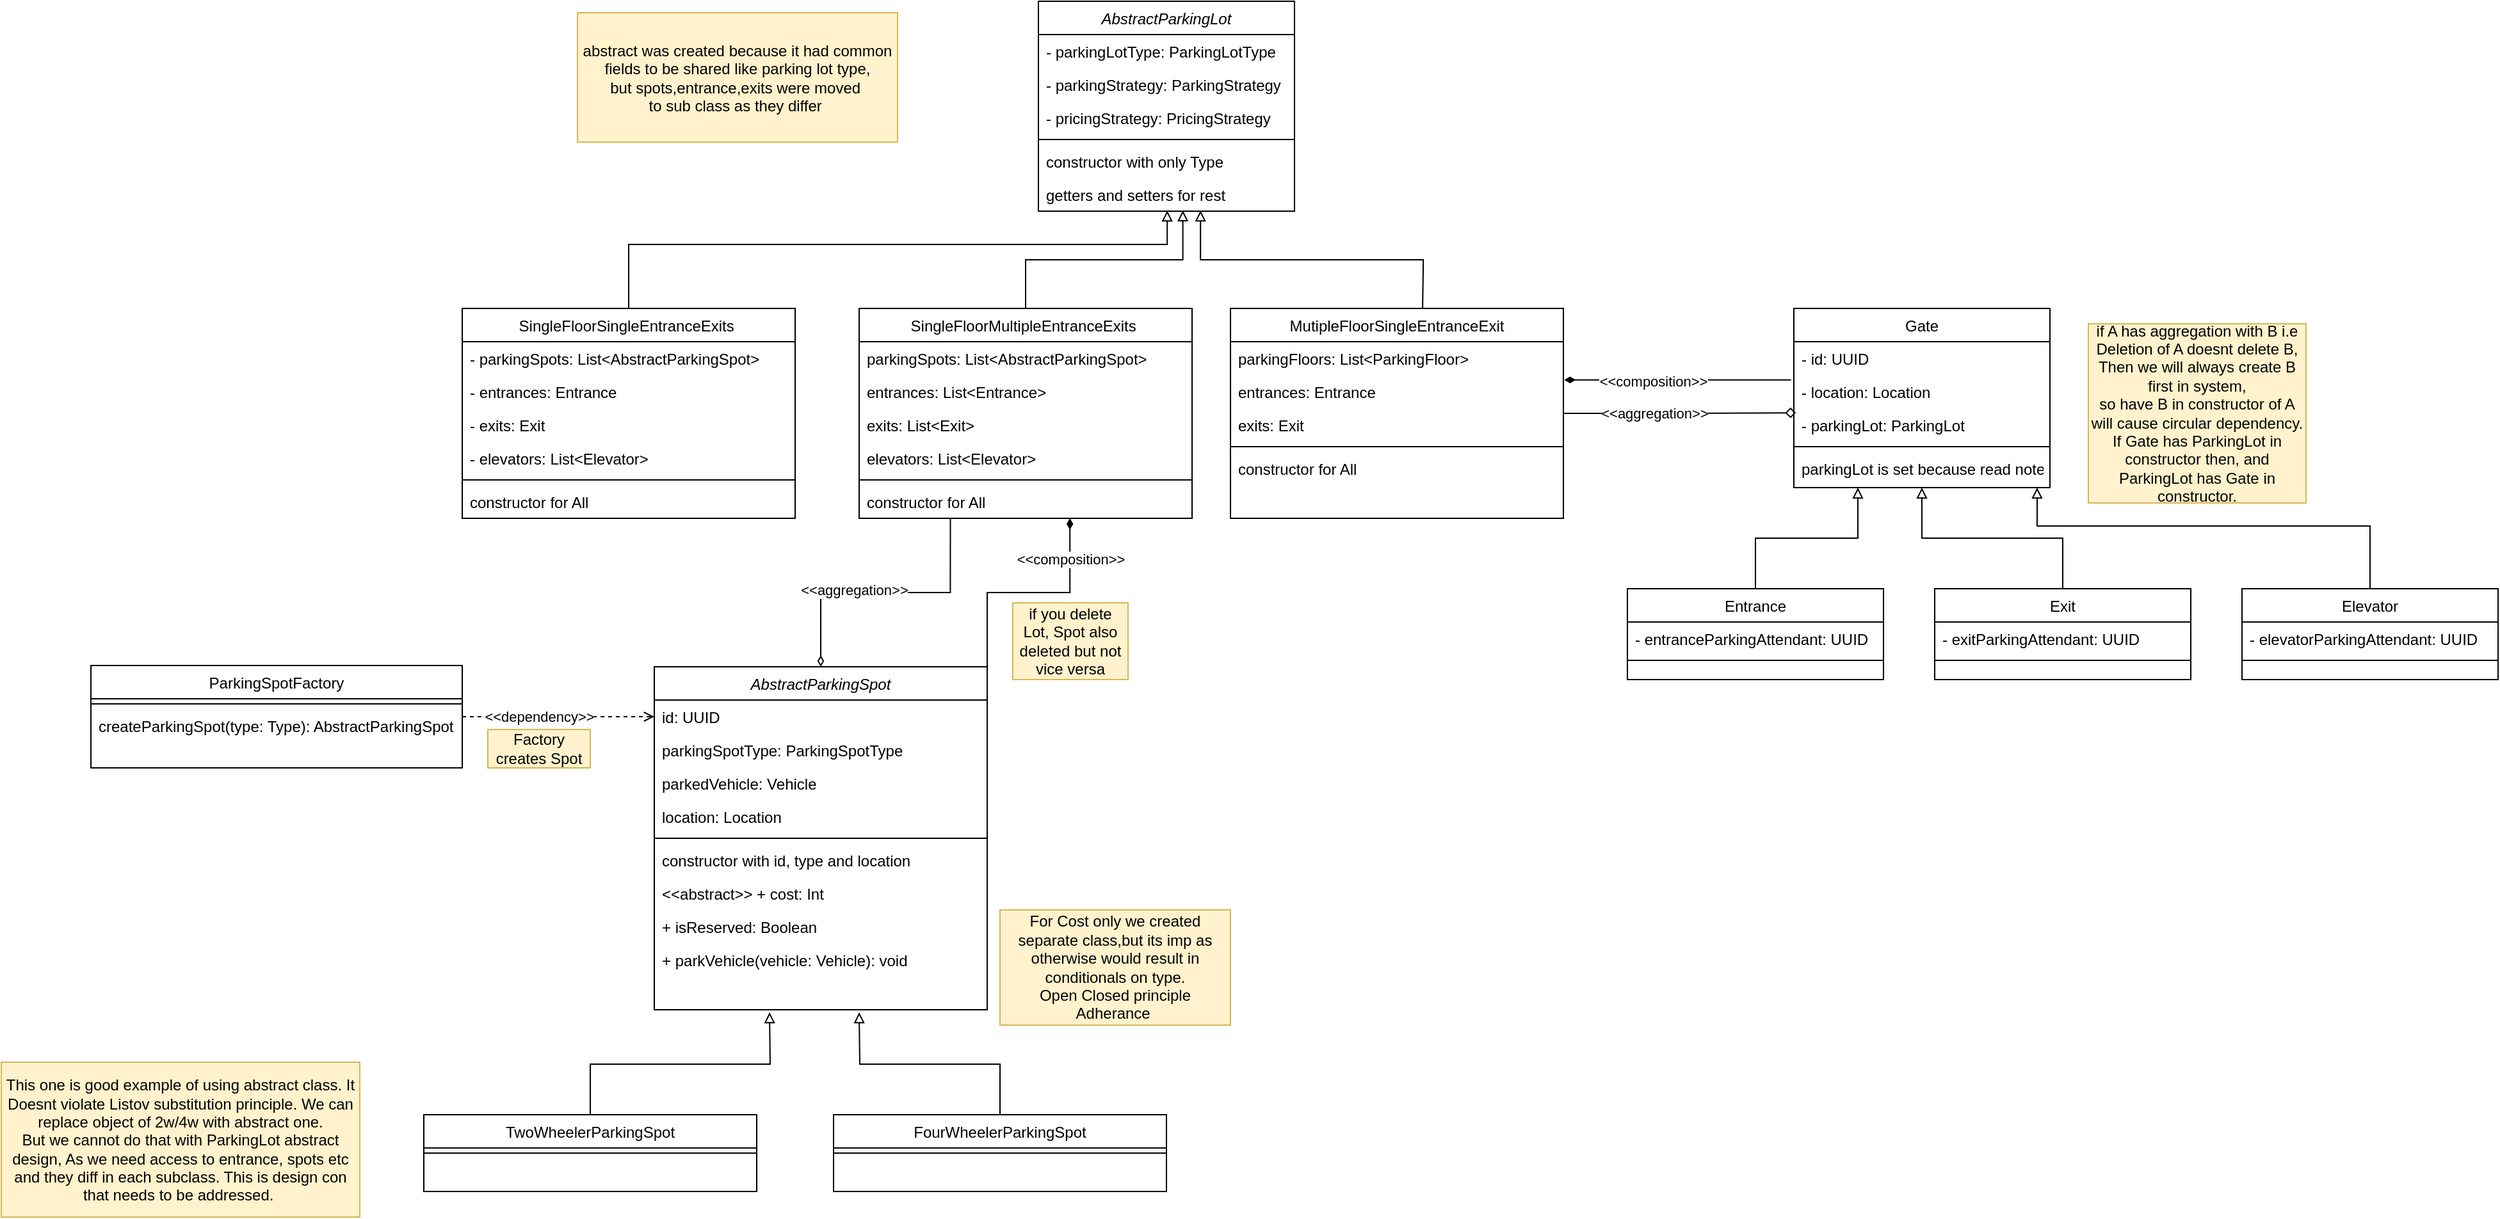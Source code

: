 <mxfile version="22.1.4" type="github">
  <diagram id="C5RBs43oDa-KdzZeNtuy" name="Page-1">
    <mxGraphModel dx="2947" dy="1182" grid="1" gridSize="10" guides="1" tooltips="1" connect="1" arrows="1" fold="1" page="1" pageScale="1" pageWidth="827" pageHeight="1169" math="0" shadow="0">
      <root>
        <mxCell id="WIyWlLk6GJQsqaUBKTNV-0" />
        <mxCell id="WIyWlLk6GJQsqaUBKTNV-1" parent="WIyWlLk6GJQsqaUBKTNV-0" />
        <mxCell id="zkfFHV4jXpPFQw0GAbJ--0" value="AbstractParkingLot" style="swimlane;fontStyle=2;align=center;verticalAlign=top;childLayout=stackLayout;horizontal=1;startSize=26;horizontalStack=0;resizeParent=1;resizeLast=0;collapsible=1;marginBottom=0;rounded=0;shadow=0;strokeWidth=1;" parent="WIyWlLk6GJQsqaUBKTNV-1" vertex="1">
          <mxGeometry x="220" y="120" width="200" height="164" as="geometry">
            <mxRectangle x="230" y="140" width="160" height="26" as="alternateBounds" />
          </mxGeometry>
        </mxCell>
        <mxCell id="zkfFHV4jXpPFQw0GAbJ--1" value="- parkingLotType: ParkingLotType" style="text;align=left;verticalAlign=top;spacingLeft=4;spacingRight=4;overflow=hidden;rotatable=0;points=[[0,0.5],[1,0.5]];portConstraint=eastwest;" parent="zkfFHV4jXpPFQw0GAbJ--0" vertex="1">
          <mxGeometry y="26" width="200" height="26" as="geometry" />
        </mxCell>
        <mxCell id="zkfFHV4jXpPFQw0GAbJ--2" value="- parkingStrategy: ParkingStrategy" style="text;align=left;verticalAlign=top;spacingLeft=4;spacingRight=4;overflow=hidden;rotatable=0;points=[[0,0.5],[1,0.5]];portConstraint=eastwest;rounded=0;shadow=0;html=0;" parent="zkfFHV4jXpPFQw0GAbJ--0" vertex="1">
          <mxGeometry y="52" width="200" height="26" as="geometry" />
        </mxCell>
        <mxCell id="zkfFHV4jXpPFQw0GAbJ--3" value="- pricingStrategy: PricingStrategy" style="text;align=left;verticalAlign=top;spacingLeft=4;spacingRight=4;overflow=hidden;rotatable=0;points=[[0,0.5],[1,0.5]];portConstraint=eastwest;rounded=0;shadow=0;html=0;" parent="zkfFHV4jXpPFQw0GAbJ--0" vertex="1">
          <mxGeometry y="78" width="200" height="26" as="geometry" />
        </mxCell>
        <mxCell id="zkfFHV4jXpPFQw0GAbJ--4" value="" style="line;html=1;strokeWidth=1;align=left;verticalAlign=middle;spacingTop=-1;spacingLeft=3;spacingRight=3;rotatable=0;labelPosition=right;points=[];portConstraint=eastwest;" parent="zkfFHV4jXpPFQw0GAbJ--0" vertex="1">
          <mxGeometry y="104" width="200" height="8" as="geometry" />
        </mxCell>
        <mxCell id="zkfFHV4jXpPFQw0GAbJ--10" value="constructor with only Type" style="text;align=left;verticalAlign=top;spacingLeft=4;spacingRight=4;overflow=hidden;rotatable=0;points=[[0,0.5],[1,0.5]];portConstraint=eastwest;fontStyle=0" parent="zkfFHV4jXpPFQw0GAbJ--0" vertex="1">
          <mxGeometry y="112" width="200" height="26" as="geometry" />
        </mxCell>
        <mxCell id="uMtCKj9RWDegAGL961Xb-13" value="getters and setters for rest" style="text;align=left;verticalAlign=top;spacingLeft=4;spacingRight=4;overflow=hidden;rotatable=0;points=[[0,0.5],[1,0.5]];portConstraint=eastwest;fontStyle=0" parent="zkfFHV4jXpPFQw0GAbJ--0" vertex="1">
          <mxGeometry y="138" width="200" height="26" as="geometry" />
        </mxCell>
        <mxCell id="hVBE4-v0_V8PISyGows--42" style="edgeStyle=orthogonalEdgeStyle;rounded=0;orthogonalLoop=1;jettySize=auto;html=1;entryX=0.5;entryY=0;entryDx=0;entryDy=0;endArrow=diamondThin;endFill=0;exitX=0.274;exitY=0.998;exitDx=0;exitDy=0;exitPerimeter=0;" edge="1" parent="WIyWlLk6GJQsqaUBKTNV-1" source="zkfFHV4jXpPFQw0GAbJ--11" target="hVBE4-v0_V8PISyGows--8">
          <mxGeometry relative="1" as="geometry" />
        </mxCell>
        <mxCell id="hVBE4-v0_V8PISyGows--45" value="&amp;lt;&amp;lt;aggregation&amp;gt;&amp;gt;" style="edgeLabel;html=1;align=center;verticalAlign=middle;resizable=0;points=[];" vertex="1" connectable="0" parent="hVBE4-v0_V8PISyGows--42">
          <mxGeometry x="0.228" y="-2" relative="1" as="geometry">
            <mxPoint as="offset" />
          </mxGeometry>
        </mxCell>
        <mxCell id="zkfFHV4jXpPFQw0GAbJ--6" value="SingleFloorMultipleEntranceExits " style="swimlane;fontStyle=0;align=center;verticalAlign=top;childLayout=stackLayout;horizontal=1;startSize=26;horizontalStack=0;resizeParent=1;resizeLast=0;collapsible=1;marginBottom=0;rounded=0;shadow=0;strokeWidth=1;" parent="WIyWlLk6GJQsqaUBKTNV-1" vertex="1">
          <mxGeometry x="80" y="360" width="260" height="164" as="geometry">
            <mxRectangle x="130" y="380" width="160" height="26" as="alternateBounds" />
          </mxGeometry>
        </mxCell>
        <mxCell id="zkfFHV4jXpPFQw0GAbJ--7" value="parkingSpots: List&lt;AbstractParkingSpot&gt;" style="text;align=left;verticalAlign=top;spacingLeft=4;spacingRight=4;overflow=hidden;rotatable=0;points=[[0,0.5],[1,0.5]];portConstraint=eastwest;" parent="zkfFHV4jXpPFQw0GAbJ--6" vertex="1">
          <mxGeometry y="26" width="260" height="26" as="geometry" />
        </mxCell>
        <mxCell id="zkfFHV4jXpPFQw0GAbJ--8" value="entrances: List&lt;Entrance&gt;" style="text;align=left;verticalAlign=top;spacingLeft=4;spacingRight=4;overflow=hidden;rotatable=0;points=[[0,0.5],[1,0.5]];portConstraint=eastwest;rounded=0;shadow=0;html=0;" parent="zkfFHV4jXpPFQw0GAbJ--6" vertex="1">
          <mxGeometry y="52" width="260" height="26" as="geometry" />
        </mxCell>
        <mxCell id="uMtCKj9RWDegAGL961Xb-15" value="exits: List&lt;Exit&gt;" style="text;align=left;verticalAlign=top;spacingLeft=4;spacingRight=4;overflow=hidden;rotatable=0;points=[[0,0.5],[1,0.5]];portConstraint=eastwest;rounded=0;shadow=0;html=0;" parent="zkfFHV4jXpPFQw0GAbJ--6" vertex="1">
          <mxGeometry y="78" width="260" height="26" as="geometry" />
        </mxCell>
        <mxCell id="uMtCKj9RWDegAGL961Xb-16" value="elevators: List&lt;Elevator&gt;" style="text;align=left;verticalAlign=top;spacingLeft=4;spacingRight=4;overflow=hidden;rotatable=0;points=[[0,0.5],[1,0.5]];portConstraint=eastwest;rounded=0;shadow=0;html=0;" parent="zkfFHV4jXpPFQw0GAbJ--6" vertex="1">
          <mxGeometry y="104" width="260" height="26" as="geometry" />
        </mxCell>
        <mxCell id="zkfFHV4jXpPFQw0GAbJ--9" value="" style="line;html=1;strokeWidth=1;align=left;verticalAlign=middle;spacingTop=-1;spacingLeft=3;spacingRight=3;rotatable=0;labelPosition=right;points=[];portConstraint=eastwest;" parent="zkfFHV4jXpPFQw0GAbJ--6" vertex="1">
          <mxGeometry y="130" width="260" height="8" as="geometry" />
        </mxCell>
        <mxCell id="zkfFHV4jXpPFQw0GAbJ--11" value="constructor for All" style="text;align=left;verticalAlign=top;spacingLeft=4;spacingRight=4;overflow=hidden;rotatable=0;points=[[0,0.5],[1,0.5]];portConstraint=eastwest;" parent="zkfFHV4jXpPFQw0GAbJ--6" vertex="1">
          <mxGeometry y="138" width="260" height="26" as="geometry" />
        </mxCell>
        <mxCell id="uMtCKj9RWDegAGL961Xb-27" style="edgeStyle=orthogonalEdgeStyle;rounded=0;orthogonalLoop=1;jettySize=auto;html=1;endArrow=block;endFill=0;entryX=0.503;entryY=0.981;entryDx=0;entryDy=0;entryPerimeter=0;" parent="WIyWlLk6GJQsqaUBKTNV-1" source="uMtCKj9RWDegAGL961Xb-17" target="uMtCKj9RWDegAGL961Xb-13" edge="1">
          <mxGeometry relative="1" as="geometry">
            <mxPoint x="320" y="290" as="targetPoint" />
            <Array as="points">
              <mxPoint x="-100" y="310" />
              <mxPoint x="321" y="310" />
            </Array>
          </mxGeometry>
        </mxCell>
        <mxCell id="uMtCKj9RWDegAGL961Xb-17" value="SingleFloorSingleEntranceExits " style="swimlane;fontStyle=0;align=center;verticalAlign=top;childLayout=stackLayout;horizontal=1;startSize=26;horizontalStack=0;resizeParent=1;resizeLast=0;collapsible=1;marginBottom=0;rounded=0;shadow=0;strokeWidth=1;" parent="WIyWlLk6GJQsqaUBKTNV-1" vertex="1">
          <mxGeometry x="-230" y="360" width="260" height="164" as="geometry">
            <mxRectangle x="130" y="380" width="160" height="26" as="alternateBounds" />
          </mxGeometry>
        </mxCell>
        <mxCell id="uMtCKj9RWDegAGL961Xb-18" value="- parkingSpots: List&lt;AbstractParkingSpot&gt;" style="text;align=left;verticalAlign=top;spacingLeft=4;spacingRight=4;overflow=hidden;rotatable=0;points=[[0,0.5],[1,0.5]];portConstraint=eastwest;" parent="uMtCKj9RWDegAGL961Xb-17" vertex="1">
          <mxGeometry y="26" width="260" height="26" as="geometry" />
        </mxCell>
        <mxCell id="uMtCKj9RWDegAGL961Xb-19" value="- entrances: Entrance" style="text;align=left;verticalAlign=top;spacingLeft=4;spacingRight=4;overflow=hidden;rotatable=0;points=[[0,0.5],[1,0.5]];portConstraint=eastwest;rounded=0;shadow=0;html=0;" parent="uMtCKj9RWDegAGL961Xb-17" vertex="1">
          <mxGeometry y="52" width="260" height="26" as="geometry" />
        </mxCell>
        <mxCell id="uMtCKj9RWDegAGL961Xb-20" value="- exits: Exit" style="text;align=left;verticalAlign=top;spacingLeft=4;spacingRight=4;overflow=hidden;rotatable=0;points=[[0,0.5],[1,0.5]];portConstraint=eastwest;rounded=0;shadow=0;html=0;" parent="uMtCKj9RWDegAGL961Xb-17" vertex="1">
          <mxGeometry y="78" width="260" height="26" as="geometry" />
        </mxCell>
        <mxCell id="uMtCKj9RWDegAGL961Xb-21" value="- elevators: List&lt;Elevator&gt;" style="text;align=left;verticalAlign=top;spacingLeft=4;spacingRight=4;overflow=hidden;rotatable=0;points=[[0,0.5],[1,0.5]];portConstraint=eastwest;rounded=0;shadow=0;html=0;" parent="uMtCKj9RWDegAGL961Xb-17" vertex="1">
          <mxGeometry y="104" width="260" height="26" as="geometry" />
        </mxCell>
        <mxCell id="uMtCKj9RWDegAGL961Xb-22" value="" style="line;html=1;strokeWidth=1;align=left;verticalAlign=middle;spacingTop=-1;spacingLeft=3;spacingRight=3;rotatable=0;labelPosition=right;points=[];portConstraint=eastwest;" parent="uMtCKj9RWDegAGL961Xb-17" vertex="1">
          <mxGeometry y="130" width="260" height="8" as="geometry" />
        </mxCell>
        <mxCell id="uMtCKj9RWDegAGL961Xb-23" value="constructor for All" style="text;align=left;verticalAlign=top;spacingLeft=4;spacingRight=4;overflow=hidden;rotatable=0;points=[[0,0.5],[1,0.5]];portConstraint=eastwest;" parent="uMtCKj9RWDegAGL961Xb-17" vertex="1">
          <mxGeometry y="138" width="260" height="26" as="geometry" />
        </mxCell>
        <mxCell id="uMtCKj9RWDegAGL961Xb-28" style="edgeStyle=orthogonalEdgeStyle;rounded=0;orthogonalLoop=1;jettySize=auto;html=1;entryX=0.564;entryY=0.977;entryDx=0;entryDy=0;entryPerimeter=0;endArrow=block;endFill=0;" parent="WIyWlLk6GJQsqaUBKTNV-1" source="zkfFHV4jXpPFQw0GAbJ--6" target="uMtCKj9RWDegAGL961Xb-13" edge="1">
          <mxGeometry relative="1" as="geometry" />
        </mxCell>
        <mxCell id="uMtCKj9RWDegAGL961Xb-29" style="edgeStyle=orthogonalEdgeStyle;rounded=0;orthogonalLoop=1;jettySize=auto;html=1;entryX=0.633;entryY=0.981;entryDx=0;entryDy=0;entryPerimeter=0;endArrow=block;endFill=0;" parent="WIyWlLk6GJQsqaUBKTNV-1" target="uMtCKj9RWDegAGL961Xb-13" edge="1">
          <mxGeometry relative="1" as="geometry">
            <mxPoint x="520.059" y="360" as="sourcePoint" />
          </mxGeometry>
        </mxCell>
        <mxCell id="hVBE4-v0_V8PISyGows--0" value="MutipleFloorSingleEntranceExit" style="swimlane;fontStyle=0;align=center;verticalAlign=top;childLayout=stackLayout;horizontal=1;startSize=26;horizontalStack=0;resizeParent=1;resizeLast=0;collapsible=1;marginBottom=0;rounded=0;shadow=0;strokeWidth=1;" vertex="1" parent="WIyWlLk6GJQsqaUBKTNV-1">
          <mxGeometry x="370" y="360" width="260" height="164" as="geometry">
            <mxRectangle x="130" y="380" width="160" height="26" as="alternateBounds" />
          </mxGeometry>
        </mxCell>
        <mxCell id="hVBE4-v0_V8PISyGows--1" value="parkingFloors: List&lt;ParkingFloor&gt;" style="text;align=left;verticalAlign=top;spacingLeft=4;spacingRight=4;overflow=hidden;rotatable=0;points=[[0,0.5],[1,0.5]];portConstraint=eastwest;" vertex="1" parent="hVBE4-v0_V8PISyGows--0">
          <mxGeometry y="26" width="260" height="26" as="geometry" />
        </mxCell>
        <mxCell id="hVBE4-v0_V8PISyGows--2" value="entrances: Entrance" style="text;align=left;verticalAlign=top;spacingLeft=4;spacingRight=4;overflow=hidden;rotatable=0;points=[[0,0.5],[1,0.5]];portConstraint=eastwest;rounded=0;shadow=0;html=0;" vertex="1" parent="hVBE4-v0_V8PISyGows--0">
          <mxGeometry y="52" width="260" height="26" as="geometry" />
        </mxCell>
        <mxCell id="hVBE4-v0_V8PISyGows--3" value="exits: Exit" style="text;align=left;verticalAlign=top;spacingLeft=4;spacingRight=4;overflow=hidden;rotatable=0;points=[[0,0.5],[1,0.5]];portConstraint=eastwest;rounded=0;shadow=0;html=0;" vertex="1" parent="hVBE4-v0_V8PISyGows--0">
          <mxGeometry y="78" width="260" height="26" as="geometry" />
        </mxCell>
        <mxCell id="hVBE4-v0_V8PISyGows--5" value="" style="line;html=1;strokeWidth=1;align=left;verticalAlign=middle;spacingTop=-1;spacingLeft=3;spacingRight=3;rotatable=0;labelPosition=right;points=[];portConstraint=eastwest;" vertex="1" parent="hVBE4-v0_V8PISyGows--0">
          <mxGeometry y="104" width="260" height="8" as="geometry" />
        </mxCell>
        <mxCell id="hVBE4-v0_V8PISyGows--6" value="constructor for All" style="text;align=left;verticalAlign=top;spacingLeft=4;spacingRight=4;overflow=hidden;rotatable=0;points=[[0,0.5],[1,0.5]];portConstraint=eastwest;" vertex="1" parent="hVBE4-v0_V8PISyGows--0">
          <mxGeometry y="112" width="260" height="26" as="geometry" />
        </mxCell>
        <mxCell id="hVBE4-v0_V8PISyGows--7" value="abstract was created because it had common fields to be shared like parking lot type,&lt;br&gt;but spots,entrance,exits were moved&amp;nbsp;&lt;br&gt;to sub class as they differ&amp;nbsp;" style="rounded=0;whiteSpace=wrap;html=1;fillColor=#fff2cc;strokeColor=#d6b656;" vertex="1" parent="WIyWlLk6GJQsqaUBKTNV-1">
          <mxGeometry x="-140" y="129" width="250" height="101" as="geometry" />
        </mxCell>
        <mxCell id="hVBE4-v0_V8PISyGows--8" value="AbstractParkingSpot" style="swimlane;fontStyle=2;align=center;verticalAlign=top;childLayout=stackLayout;horizontal=1;startSize=26;horizontalStack=0;resizeParent=1;resizeLast=0;collapsible=1;marginBottom=0;rounded=0;shadow=0;strokeWidth=1;" vertex="1" parent="WIyWlLk6GJQsqaUBKTNV-1">
          <mxGeometry x="-80" y="640" width="260" height="268" as="geometry">
            <mxRectangle x="130" y="380" width="160" height="26" as="alternateBounds" />
          </mxGeometry>
        </mxCell>
        <mxCell id="hVBE4-v0_V8PISyGows--9" value="id: UUID" style="text;align=left;verticalAlign=top;spacingLeft=4;spacingRight=4;overflow=hidden;rotatable=0;points=[[0,0.5],[1,0.5]];portConstraint=eastwest;" vertex="1" parent="hVBE4-v0_V8PISyGows--8">
          <mxGeometry y="26" width="260" height="26" as="geometry" />
        </mxCell>
        <mxCell id="hVBE4-v0_V8PISyGows--10" value="parkingSpotType: ParkingSpotType" style="text;align=left;verticalAlign=top;spacingLeft=4;spacingRight=4;overflow=hidden;rotatable=0;points=[[0,0.5],[1,0.5]];portConstraint=eastwest;rounded=0;shadow=0;html=0;" vertex="1" parent="hVBE4-v0_V8PISyGows--8">
          <mxGeometry y="52" width="260" height="26" as="geometry" />
        </mxCell>
        <mxCell id="hVBE4-v0_V8PISyGows--11" value="parkedVehicle: Vehicle" style="text;align=left;verticalAlign=top;spacingLeft=4;spacingRight=4;overflow=hidden;rotatable=0;points=[[0,0.5],[1,0.5]];portConstraint=eastwest;rounded=0;shadow=0;html=0;" vertex="1" parent="hVBE4-v0_V8PISyGows--8">
          <mxGeometry y="78" width="260" height="26" as="geometry" />
        </mxCell>
        <mxCell id="hVBE4-v0_V8PISyGows--12" value="location: Location" style="text;align=left;verticalAlign=top;spacingLeft=4;spacingRight=4;overflow=hidden;rotatable=0;points=[[0,0.5],[1,0.5]];portConstraint=eastwest;rounded=0;shadow=0;html=0;" vertex="1" parent="hVBE4-v0_V8PISyGows--8">
          <mxGeometry y="104" width="260" height="26" as="geometry" />
        </mxCell>
        <mxCell id="hVBE4-v0_V8PISyGows--13" value="" style="line;html=1;strokeWidth=1;align=left;verticalAlign=middle;spacingTop=-1;spacingLeft=3;spacingRight=3;rotatable=0;labelPosition=right;points=[];portConstraint=eastwest;" vertex="1" parent="hVBE4-v0_V8PISyGows--8">
          <mxGeometry y="130" width="260" height="8" as="geometry" />
        </mxCell>
        <mxCell id="hVBE4-v0_V8PISyGows--14" value="constructor with id, type and location" style="text;align=left;verticalAlign=top;spacingLeft=4;spacingRight=4;overflow=hidden;rotatable=0;points=[[0,0.5],[1,0.5]];portConstraint=eastwest;" vertex="1" parent="hVBE4-v0_V8PISyGows--8">
          <mxGeometry y="138" width="260" height="26" as="geometry" />
        </mxCell>
        <mxCell id="hVBE4-v0_V8PISyGows--15" value="&lt;&lt;abstract&gt;&gt; + cost: Int" style="text;align=left;verticalAlign=top;spacingLeft=4;spacingRight=4;overflow=hidden;rotatable=0;points=[[0,0.5],[1,0.5]];portConstraint=eastwest;" vertex="1" parent="hVBE4-v0_V8PISyGows--8">
          <mxGeometry y="164" width="260" height="26" as="geometry" />
        </mxCell>
        <mxCell id="hVBE4-v0_V8PISyGows--16" value="+ isReserved: Boolean" style="text;align=left;verticalAlign=top;spacingLeft=4;spacingRight=4;overflow=hidden;rotatable=0;points=[[0,0.5],[1,0.5]];portConstraint=eastwest;" vertex="1" parent="hVBE4-v0_V8PISyGows--8">
          <mxGeometry y="190" width="260" height="26" as="geometry" />
        </mxCell>
        <mxCell id="hVBE4-v0_V8PISyGows--17" value="+ parkVehicle(vehicle: Vehicle): void" style="text;align=left;verticalAlign=top;spacingLeft=4;spacingRight=4;overflow=hidden;rotatable=0;points=[[0,0.5],[1,0.5]];portConstraint=eastwest;" vertex="1" parent="hVBE4-v0_V8PISyGows--8">
          <mxGeometry y="216" width="260" height="26" as="geometry" />
        </mxCell>
        <mxCell id="hVBE4-v0_V8PISyGows--47" style="edgeStyle=orthogonalEdgeStyle;rounded=0;orthogonalLoop=1;jettySize=auto;html=1;exitX=0.5;exitY=0;exitDx=0;exitDy=0;endArrow=block;endFill=0;" edge="1" parent="WIyWlLk6GJQsqaUBKTNV-1" source="hVBE4-v0_V8PISyGows--19">
          <mxGeometry relative="1" as="geometry">
            <mxPoint x="10" y="910" as="targetPoint" />
          </mxGeometry>
        </mxCell>
        <mxCell id="hVBE4-v0_V8PISyGows--19" value="TwoWheelerParkingSpot" style="swimlane;fontStyle=0;align=center;verticalAlign=top;childLayout=stackLayout;horizontal=1;startSize=26;horizontalStack=0;resizeParent=1;resizeLast=0;collapsible=1;marginBottom=0;rounded=0;shadow=0;strokeWidth=1;" vertex="1" parent="WIyWlLk6GJQsqaUBKTNV-1">
          <mxGeometry x="-260" y="990" width="260" height="60" as="geometry">
            <mxRectangle x="130" y="380" width="160" height="26" as="alternateBounds" />
          </mxGeometry>
        </mxCell>
        <mxCell id="hVBE4-v0_V8PISyGows--24" value="" style="line;html=1;strokeWidth=1;align=left;verticalAlign=middle;spacingTop=-1;spacingLeft=3;spacingRight=3;rotatable=0;labelPosition=right;points=[];portConstraint=eastwest;" vertex="1" parent="hVBE4-v0_V8PISyGows--19">
          <mxGeometry y="26" width="260" height="8" as="geometry" />
        </mxCell>
        <mxCell id="hVBE4-v0_V8PISyGows--48" style="edgeStyle=orthogonalEdgeStyle;rounded=0;orthogonalLoop=1;jettySize=auto;html=1;endArrow=block;endFill=0;" edge="1" parent="WIyWlLk6GJQsqaUBKTNV-1" source="hVBE4-v0_V8PISyGows--39">
          <mxGeometry relative="1" as="geometry">
            <mxPoint x="80" y="910" as="targetPoint" />
          </mxGeometry>
        </mxCell>
        <mxCell id="hVBE4-v0_V8PISyGows--39" value="FourWheelerParkingSpot" style="swimlane;fontStyle=0;align=center;verticalAlign=top;childLayout=stackLayout;horizontal=1;startSize=26;horizontalStack=0;resizeParent=1;resizeLast=0;collapsible=1;marginBottom=0;rounded=0;shadow=0;strokeWidth=1;" vertex="1" parent="WIyWlLk6GJQsqaUBKTNV-1">
          <mxGeometry x="60" y="990" width="260" height="60" as="geometry">
            <mxRectangle x="130" y="380" width="160" height="26" as="alternateBounds" />
          </mxGeometry>
        </mxCell>
        <mxCell id="hVBE4-v0_V8PISyGows--40" value="" style="line;html=1;strokeWidth=1;align=left;verticalAlign=middle;spacingTop=-1;spacingLeft=3;spacingRight=3;rotatable=0;labelPosition=right;points=[];portConstraint=eastwest;" vertex="1" parent="hVBE4-v0_V8PISyGows--39">
          <mxGeometry y="26" width="260" height="8" as="geometry" />
        </mxCell>
        <mxCell id="hVBE4-v0_V8PISyGows--43" style="edgeStyle=orthogonalEdgeStyle;rounded=0;orthogonalLoop=1;jettySize=auto;html=1;entryX=0.633;entryY=0.998;entryDx=0;entryDy=0;entryPerimeter=0;endArrow=diamondThin;endFill=1;exitX=1;exitY=0;exitDx=0;exitDy=0;strokeWidth=1;" edge="1" parent="WIyWlLk6GJQsqaUBKTNV-1" source="hVBE4-v0_V8PISyGows--8" target="zkfFHV4jXpPFQw0GAbJ--11">
          <mxGeometry relative="1" as="geometry" />
        </mxCell>
        <mxCell id="hVBE4-v0_V8PISyGows--44" value="&amp;lt;&amp;lt;composition&amp;gt;&amp;gt;" style="edgeLabel;html=1;align=center;verticalAlign=middle;resizable=0;points=[];" vertex="1" connectable="0" parent="hVBE4-v0_V8PISyGows--43">
          <mxGeometry x="0.652" relative="1" as="geometry">
            <mxPoint as="offset" />
          </mxGeometry>
        </mxCell>
        <mxCell id="hVBE4-v0_V8PISyGows--46" value="if you delete Lot, Spot also deleted but not vice versa" style="rounded=0;whiteSpace=wrap;html=1;fillColor=#fff2cc;strokeColor=#d6b656;" vertex="1" parent="WIyWlLk6GJQsqaUBKTNV-1">
          <mxGeometry x="200" y="590" width="90" height="60" as="geometry" />
        </mxCell>
        <mxCell id="hVBE4-v0_V8PISyGows--49" value="This one is good example of using abstract class. It Doesnt violate Listov substitution principle. We can replace object of 2w/4w with abstract one.&lt;br&gt;But we cannot do that with ParkingLot abstract design, As we need access to entrance, spots etc and they diff in each subclass. This is design con that needs to be addressed.&amp;nbsp;" style="rounded=0;whiteSpace=wrap;html=1;fillColor=#fff2cc;strokeColor=#d6b656;" vertex="1" parent="WIyWlLk6GJQsqaUBKTNV-1">
          <mxGeometry x="-590" y="949" width="280" height="121" as="geometry" />
        </mxCell>
        <mxCell id="hVBE4-v0_V8PISyGows--50" value="For Cost only we created separate class,but its imp as otherwise would result in conditionals on type.&lt;br&gt;Open Closed principle Adherance&amp;nbsp;" style="rounded=0;whiteSpace=wrap;html=1;fillColor=#fff2cc;strokeColor=#d6b656;" vertex="1" parent="WIyWlLk6GJQsqaUBKTNV-1">
          <mxGeometry x="190" y="830" width="180" height="90" as="geometry" />
        </mxCell>
        <mxCell id="hVBE4-v0_V8PISyGows--61" style="edgeStyle=orthogonalEdgeStyle;rounded=0;orthogonalLoop=1;jettySize=auto;html=1;entryX=0;entryY=0.5;entryDx=0;entryDy=0;dashed=1;endArrow=open;endFill=0;" edge="1" parent="WIyWlLk6GJQsqaUBKTNV-1" source="hVBE4-v0_V8PISyGows--51" target="hVBE4-v0_V8PISyGows--9">
          <mxGeometry relative="1" as="geometry" />
        </mxCell>
        <mxCell id="hVBE4-v0_V8PISyGows--62" value="&amp;lt;&amp;lt;dependency&amp;gt;&amp;gt;" style="edgeLabel;html=1;align=center;verticalAlign=middle;resizable=0;points=[];" vertex="1" connectable="0" parent="hVBE4-v0_V8PISyGows--61">
          <mxGeometry x="-0.28" y="-1" relative="1" as="geometry">
            <mxPoint x="6" y="-1" as="offset" />
          </mxGeometry>
        </mxCell>
        <mxCell id="hVBE4-v0_V8PISyGows--51" value="ParkingSpotFactory" style="swimlane;fontStyle=0;align=center;verticalAlign=top;childLayout=stackLayout;horizontal=1;startSize=26;horizontalStack=0;resizeParent=1;resizeLast=0;collapsible=1;marginBottom=0;rounded=0;shadow=0;strokeWidth=1;" vertex="1" parent="WIyWlLk6GJQsqaUBKTNV-1">
          <mxGeometry x="-520" y="639" width="290" height="80" as="geometry">
            <mxRectangle x="130" y="380" width="160" height="26" as="alternateBounds" />
          </mxGeometry>
        </mxCell>
        <mxCell id="hVBE4-v0_V8PISyGows--56" value="" style="line;html=1;strokeWidth=1;align=left;verticalAlign=middle;spacingTop=-1;spacingLeft=3;spacingRight=3;rotatable=0;labelPosition=right;points=[];portConstraint=eastwest;" vertex="1" parent="hVBE4-v0_V8PISyGows--51">
          <mxGeometry y="26" width="290" height="8" as="geometry" />
        </mxCell>
        <mxCell id="hVBE4-v0_V8PISyGows--57" value="createParkingSpot(type: Type): AbstractParkingSpot" style="text;align=left;verticalAlign=top;spacingLeft=4;spacingRight=4;overflow=hidden;rotatable=0;points=[[0,0.5],[1,0.5]];portConstraint=eastwest;" vertex="1" parent="hVBE4-v0_V8PISyGows--51">
          <mxGeometry y="34" width="290" height="26" as="geometry" />
        </mxCell>
        <mxCell id="hVBE4-v0_V8PISyGows--63" value="Factory creates Spot" style="rounded=0;whiteSpace=wrap;html=1;fillColor=#fff2cc;strokeColor=#d6b656;" vertex="1" parent="WIyWlLk6GJQsqaUBKTNV-1">
          <mxGeometry x="-210" y="689" width="80" height="30" as="geometry" />
        </mxCell>
        <mxCell id="hVBE4-v0_V8PISyGows--65" value="Gate" style="swimlane;fontStyle=0;align=center;verticalAlign=top;childLayout=stackLayout;horizontal=1;startSize=26;horizontalStack=0;resizeParent=1;resizeLast=0;collapsible=1;marginBottom=0;rounded=0;shadow=0;strokeWidth=1;" vertex="1" parent="WIyWlLk6GJQsqaUBKTNV-1">
          <mxGeometry x="810" y="360" width="200" height="140" as="geometry">
            <mxRectangle x="230" y="140" width="160" height="26" as="alternateBounds" />
          </mxGeometry>
        </mxCell>
        <mxCell id="hVBE4-v0_V8PISyGows--66" value="- id: UUID" style="text;align=left;verticalAlign=top;spacingLeft=4;spacingRight=4;overflow=hidden;rotatable=0;points=[[0,0.5],[1,0.5]];portConstraint=eastwest;" vertex="1" parent="hVBE4-v0_V8PISyGows--65">
          <mxGeometry y="26" width="200" height="26" as="geometry" />
        </mxCell>
        <mxCell id="hVBE4-v0_V8PISyGows--67" value="- location: Location" style="text;align=left;verticalAlign=top;spacingLeft=4;spacingRight=4;overflow=hidden;rotatable=0;points=[[0,0.5],[1,0.5]];portConstraint=eastwest;rounded=0;shadow=0;html=0;" vertex="1" parent="hVBE4-v0_V8PISyGows--65">
          <mxGeometry y="52" width="200" height="26" as="geometry" />
        </mxCell>
        <mxCell id="hVBE4-v0_V8PISyGows--68" value="- parkingLot: ParkingLot" style="text;align=left;verticalAlign=top;spacingLeft=4;spacingRight=4;overflow=hidden;rotatable=0;points=[[0,0.5],[1,0.5]];portConstraint=eastwest;rounded=0;shadow=0;html=0;" vertex="1" parent="hVBE4-v0_V8PISyGows--65">
          <mxGeometry y="78" width="200" height="26" as="geometry" />
        </mxCell>
        <mxCell id="hVBE4-v0_V8PISyGows--69" value="" style="line;html=1;strokeWidth=1;align=left;verticalAlign=middle;spacingTop=-1;spacingLeft=3;spacingRight=3;rotatable=0;labelPosition=right;points=[];portConstraint=eastwest;" vertex="1" parent="hVBE4-v0_V8PISyGows--65">
          <mxGeometry y="104" width="200" height="8" as="geometry" />
        </mxCell>
        <mxCell id="hVBE4-v0_V8PISyGows--70" value="parkingLot is set because read note" style="text;align=left;verticalAlign=top;spacingLeft=4;spacingRight=4;overflow=hidden;rotatable=0;points=[[0,0.5],[1,0.5]];portConstraint=eastwest;fontStyle=0" vertex="1" parent="hVBE4-v0_V8PISyGows--65">
          <mxGeometry y="112" width="200" height="26" as="geometry" />
        </mxCell>
        <mxCell id="hVBE4-v0_V8PISyGows--72" value="if A has aggregation with B i.e Deletion of A doesnt delete B,&lt;br&gt;Then we will always create B first in system,&lt;br&gt;so have B in constructor of A will cause circular dependency.&lt;br&gt;If Gate has ParkingLot in constructor then, and ParkingLot has Gate in constructor." style="rounded=0;whiteSpace=wrap;html=1;fillColor=#fff2cc;strokeColor=#d6b656;" vertex="1" parent="WIyWlLk6GJQsqaUBKTNV-1">
          <mxGeometry x="1040" y="372" width="170" height="140" as="geometry" />
        </mxCell>
        <mxCell id="hVBE4-v0_V8PISyGows--92" style="edgeStyle=orthogonalEdgeStyle;rounded=0;orthogonalLoop=1;jettySize=auto;html=1;entryX=0.25;entryY=1;entryDx=0;entryDy=0;endArrow=block;endFill=0;" edge="1" parent="WIyWlLk6GJQsqaUBKTNV-1" source="hVBE4-v0_V8PISyGows--73" target="hVBE4-v0_V8PISyGows--65">
          <mxGeometry relative="1" as="geometry" />
        </mxCell>
        <mxCell id="hVBE4-v0_V8PISyGows--73" value="Entrance" style="swimlane;fontStyle=0;align=center;verticalAlign=top;childLayout=stackLayout;horizontal=1;startSize=26;horizontalStack=0;resizeParent=1;resizeLast=0;collapsible=1;marginBottom=0;rounded=0;shadow=0;strokeWidth=1;" vertex="1" parent="WIyWlLk6GJQsqaUBKTNV-1">
          <mxGeometry x="680" y="579" width="200" height="71" as="geometry">
            <mxRectangle x="230" y="140" width="160" height="26" as="alternateBounds" />
          </mxGeometry>
        </mxCell>
        <mxCell id="hVBE4-v0_V8PISyGows--74" value="- entranceParkingAttendant: UUID" style="text;align=left;verticalAlign=top;spacingLeft=4;spacingRight=4;overflow=hidden;rotatable=0;points=[[0,0.5],[1,0.5]];portConstraint=eastwest;" vertex="1" parent="hVBE4-v0_V8PISyGows--73">
          <mxGeometry y="26" width="200" height="26" as="geometry" />
        </mxCell>
        <mxCell id="hVBE4-v0_V8PISyGows--77" value="" style="line;html=1;strokeWidth=1;align=left;verticalAlign=middle;spacingTop=-1;spacingLeft=3;spacingRight=3;rotatable=0;labelPosition=right;points=[];portConstraint=eastwest;" vertex="1" parent="hVBE4-v0_V8PISyGows--73">
          <mxGeometry y="52" width="200" height="8" as="geometry" />
        </mxCell>
        <mxCell id="hVBE4-v0_V8PISyGows--94" style="edgeStyle=orthogonalEdgeStyle;rounded=0;orthogonalLoop=1;jettySize=auto;html=1;entryX=0.5;entryY=1;entryDx=0;entryDy=0;endArrow=block;endFill=0;" edge="1" parent="WIyWlLk6GJQsqaUBKTNV-1" source="hVBE4-v0_V8PISyGows--79" target="hVBE4-v0_V8PISyGows--65">
          <mxGeometry relative="1" as="geometry" />
        </mxCell>
        <mxCell id="hVBE4-v0_V8PISyGows--79" value="Exit" style="swimlane;fontStyle=0;align=center;verticalAlign=top;childLayout=stackLayout;horizontal=1;startSize=26;horizontalStack=0;resizeParent=1;resizeLast=0;collapsible=1;marginBottom=0;rounded=0;shadow=0;strokeWidth=1;" vertex="1" parent="WIyWlLk6GJQsqaUBKTNV-1">
          <mxGeometry x="920" y="579" width="200" height="71" as="geometry">
            <mxRectangle x="230" y="140" width="160" height="26" as="alternateBounds" />
          </mxGeometry>
        </mxCell>
        <mxCell id="hVBE4-v0_V8PISyGows--80" value="- exitParkingAttendant: UUID" style="text;align=left;verticalAlign=top;spacingLeft=4;spacingRight=4;overflow=hidden;rotatable=0;points=[[0,0.5],[1,0.5]];portConstraint=eastwest;" vertex="1" parent="hVBE4-v0_V8PISyGows--79">
          <mxGeometry y="26" width="200" height="26" as="geometry" />
        </mxCell>
        <mxCell id="hVBE4-v0_V8PISyGows--83" value="" style="line;html=1;strokeWidth=1;align=left;verticalAlign=middle;spacingTop=-1;spacingLeft=3;spacingRight=3;rotatable=0;labelPosition=right;points=[];portConstraint=eastwest;" vertex="1" parent="hVBE4-v0_V8PISyGows--79">
          <mxGeometry y="52" width="200" height="8" as="geometry" />
        </mxCell>
        <mxCell id="hVBE4-v0_V8PISyGows--95" style="edgeStyle=orthogonalEdgeStyle;rounded=0;orthogonalLoop=1;jettySize=auto;html=1;endArrow=block;endFill=0;" edge="1" parent="WIyWlLk6GJQsqaUBKTNV-1" source="hVBE4-v0_V8PISyGows--85">
          <mxGeometry relative="1" as="geometry">
            <mxPoint x="1000" y="500.0" as="targetPoint" />
            <Array as="points">
              <mxPoint x="1260" y="530" />
              <mxPoint x="1000" y="530" />
            </Array>
          </mxGeometry>
        </mxCell>
        <mxCell id="hVBE4-v0_V8PISyGows--85" value="Elevator" style="swimlane;fontStyle=0;align=center;verticalAlign=top;childLayout=stackLayout;horizontal=1;startSize=26;horizontalStack=0;resizeParent=1;resizeLast=0;collapsible=1;marginBottom=0;rounded=0;shadow=0;strokeWidth=1;" vertex="1" parent="WIyWlLk6GJQsqaUBKTNV-1">
          <mxGeometry x="1160" y="579" width="200" height="71" as="geometry">
            <mxRectangle x="230" y="140" width="160" height="26" as="alternateBounds" />
          </mxGeometry>
        </mxCell>
        <mxCell id="hVBE4-v0_V8PISyGows--86" value="- elevatorParkingAttendant: UUID" style="text;align=left;verticalAlign=top;spacingLeft=4;spacingRight=4;overflow=hidden;rotatable=0;points=[[0,0.5],[1,0.5]];portConstraint=eastwest;" vertex="1" parent="hVBE4-v0_V8PISyGows--85">
          <mxGeometry y="26" width="200" height="26" as="geometry" />
        </mxCell>
        <mxCell id="hVBE4-v0_V8PISyGows--89" value="" style="line;html=1;strokeWidth=1;align=left;verticalAlign=middle;spacingTop=-1;spacingLeft=3;spacingRight=3;rotatable=0;labelPosition=right;points=[];portConstraint=eastwest;" vertex="1" parent="hVBE4-v0_V8PISyGows--85">
          <mxGeometry y="52" width="200" height="8" as="geometry" />
        </mxCell>
        <mxCell id="hVBE4-v0_V8PISyGows--96" style="edgeStyle=orthogonalEdgeStyle;rounded=0;orthogonalLoop=1;jettySize=auto;html=1;entryX=0.008;entryY=0.137;entryDx=0;entryDy=0;entryPerimeter=0;endArrow=diamond;endFill=0;" edge="1" parent="WIyWlLk6GJQsqaUBKTNV-1" source="hVBE4-v0_V8PISyGows--0" target="hVBE4-v0_V8PISyGows--68">
          <mxGeometry relative="1" as="geometry" />
        </mxCell>
        <mxCell id="hVBE4-v0_V8PISyGows--99" value="&amp;lt;&amp;lt;aggregation&amp;gt;&amp;gt;" style="edgeLabel;html=1;align=center;verticalAlign=middle;resizable=0;points=[];" vertex="1" connectable="0" parent="hVBE4-v0_V8PISyGows--96">
          <mxGeometry x="-0.218" relative="1" as="geometry">
            <mxPoint as="offset" />
          </mxGeometry>
        </mxCell>
        <mxCell id="hVBE4-v0_V8PISyGows--97" style="edgeStyle=orthogonalEdgeStyle;rounded=0;orthogonalLoop=1;jettySize=auto;html=1;entryX=1.003;entryY=0.148;entryDx=0;entryDy=0;entryPerimeter=0;exitX=-0.011;exitY=0.148;exitDx=0;exitDy=0;exitPerimeter=0;endArrow=diamondThin;endFill=1;" edge="1" parent="WIyWlLk6GJQsqaUBKTNV-1" source="hVBE4-v0_V8PISyGows--67" target="hVBE4-v0_V8PISyGows--2">
          <mxGeometry relative="1" as="geometry" />
        </mxCell>
        <mxCell id="hVBE4-v0_V8PISyGows--98" value="&amp;lt;&amp;lt;composition&amp;gt;&amp;gt;" style="edgeLabel;html=1;align=center;verticalAlign=middle;resizable=0;points=[];" vertex="1" connectable="0" parent="hVBE4-v0_V8PISyGows--97">
          <mxGeometry x="0.227" y="1" relative="1" as="geometry">
            <mxPoint as="offset" />
          </mxGeometry>
        </mxCell>
      </root>
    </mxGraphModel>
  </diagram>
</mxfile>
